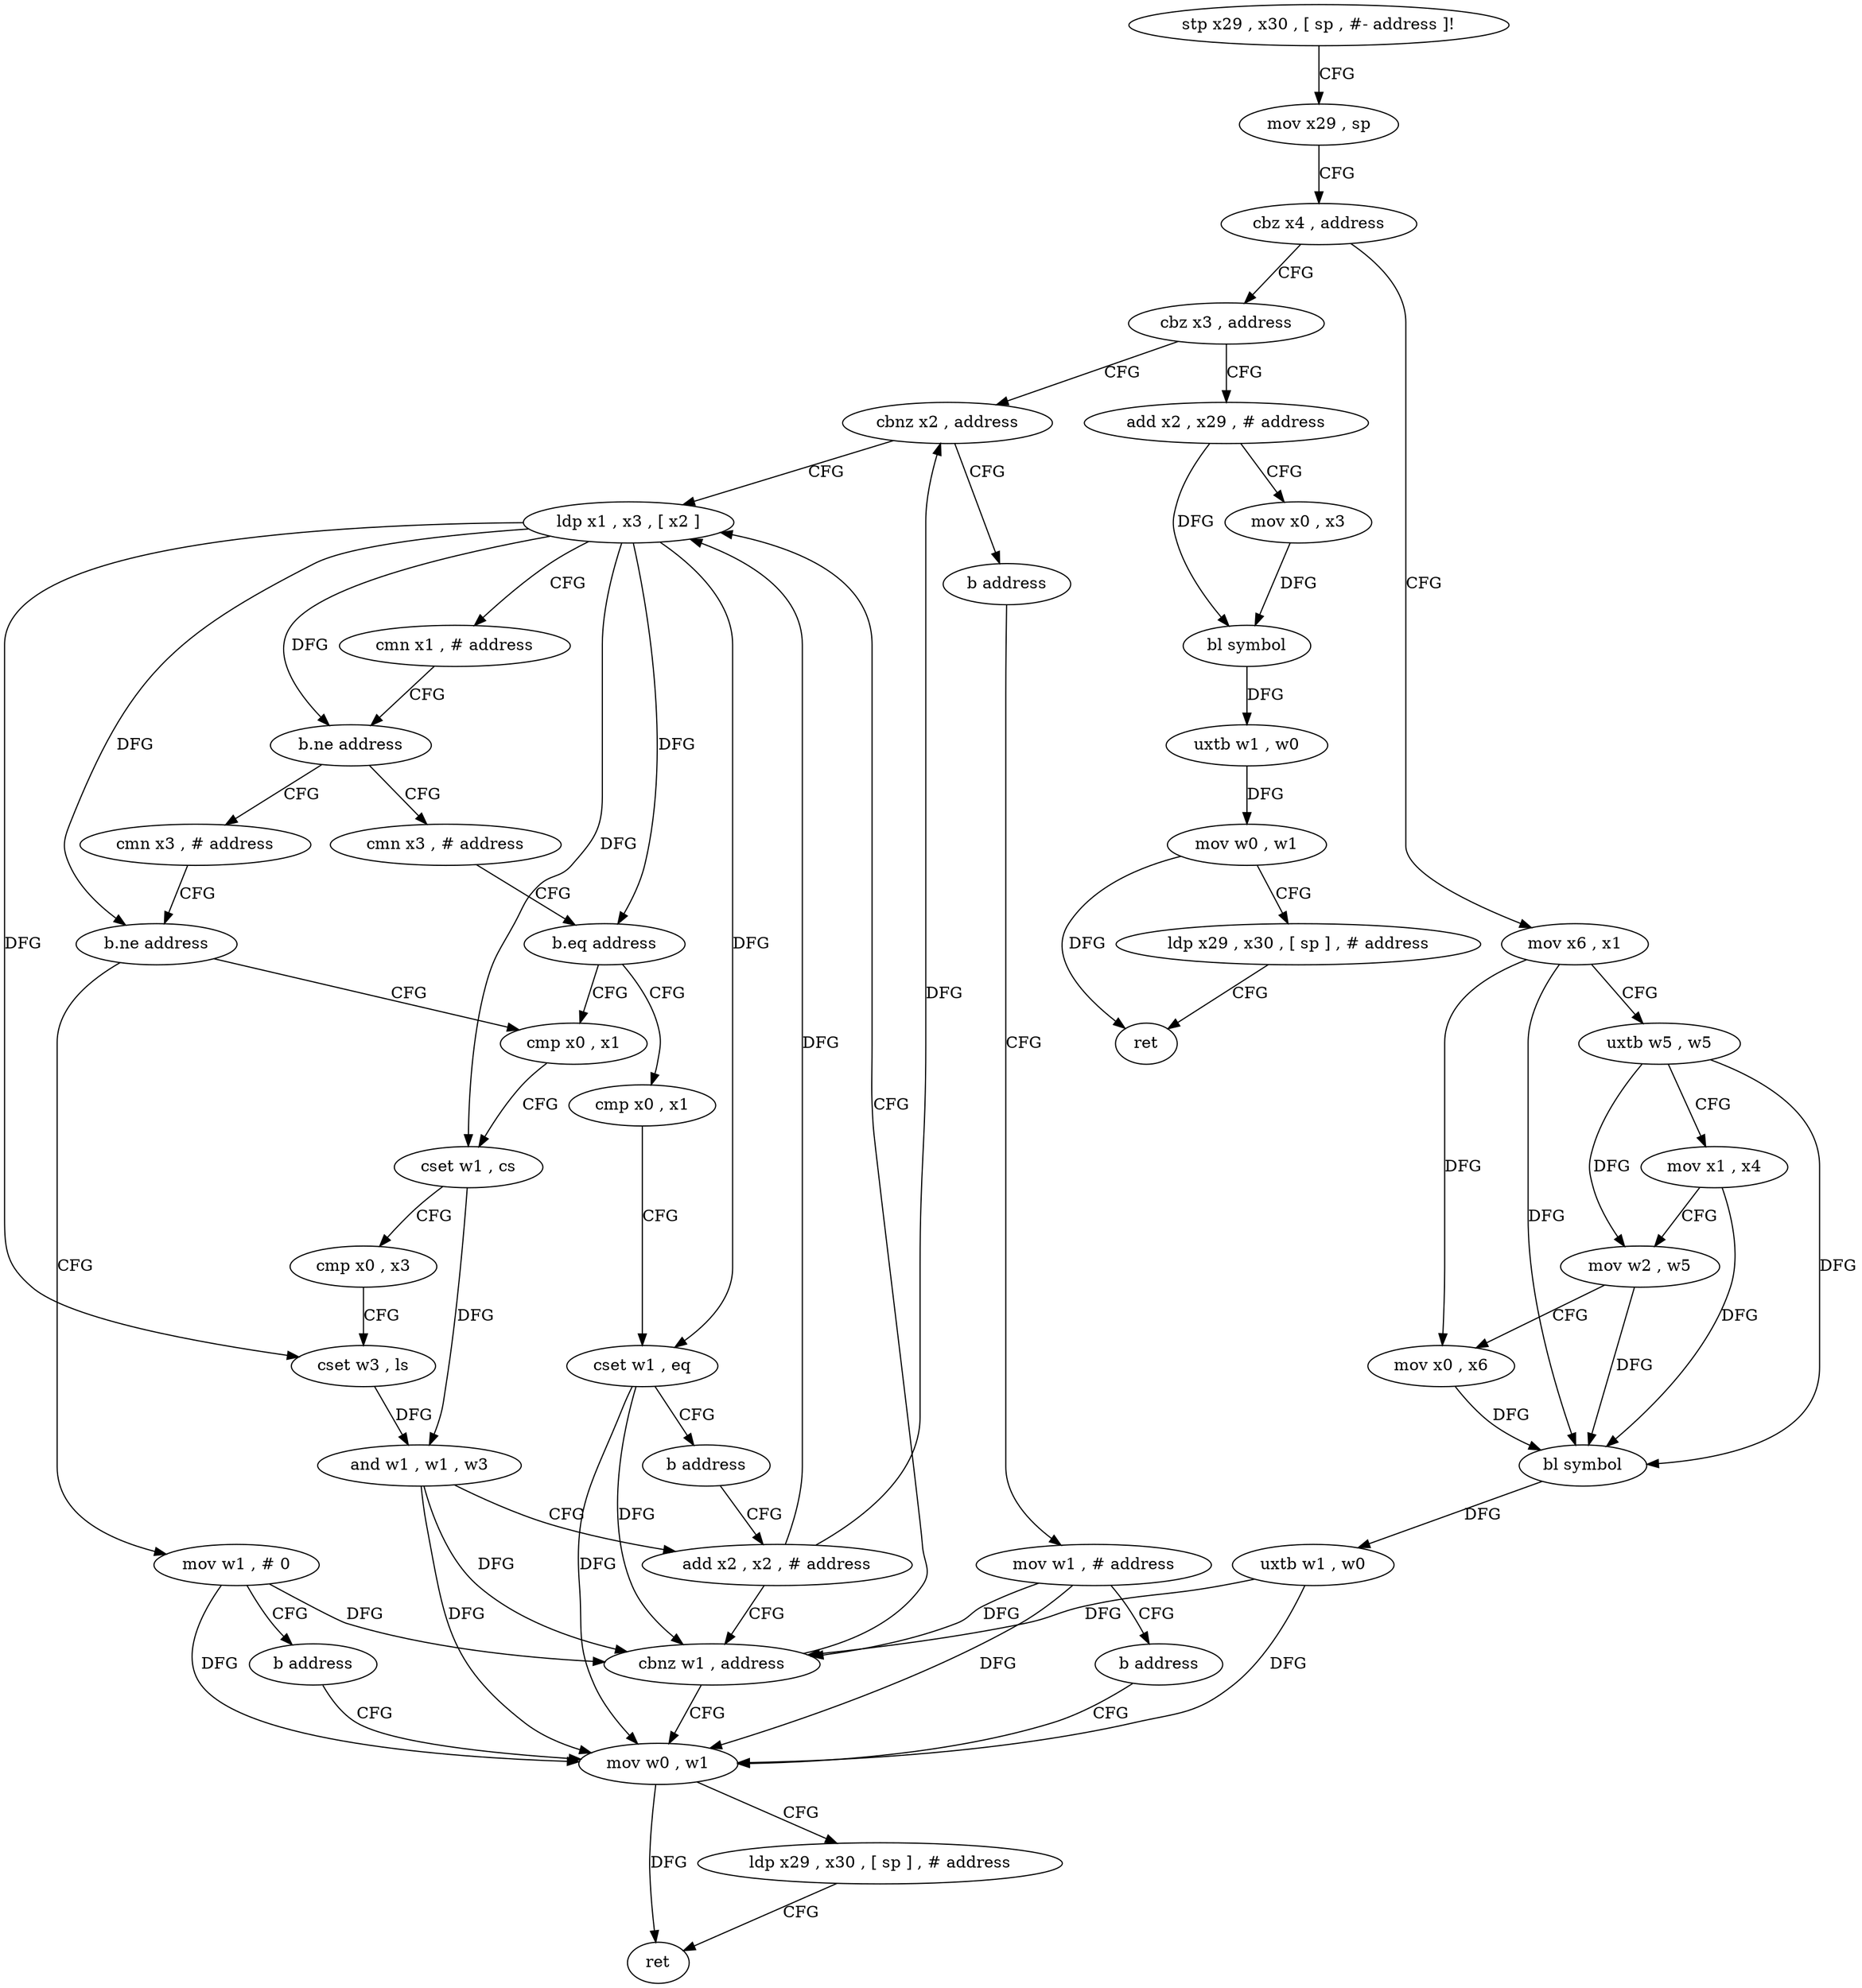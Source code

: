 digraph "func" {
"96344" [label = "stp x29 , x30 , [ sp , #- address ]!" ]
"96348" [label = "mov x29 , sp" ]
"96352" [label = "cbz x4 , address" ]
"96400" [label = "cbz x3 , address" ]
"96356" [label = "mov x6 , x1" ]
"96432" [label = "cbnz x2 , address" ]
"96404" [label = "add x2 , x29 , # address" ]
"96360" [label = "uxtb w5 , w5" ]
"96364" [label = "mov x1 , x4" ]
"96368" [label = "mov w2 , w5" ]
"96372" [label = "mov x0 , x6" ]
"96376" [label = "bl symbol" ]
"96380" [label = "uxtb w1 , w0" ]
"96384" [label = "mov w0 , w1" ]
"96476" [label = "ldp x1 , x3 , [ x2 ]" ]
"96436" [label = "b address" ]
"96408" [label = "mov x0 , x3" ]
"96412" [label = "bl symbol" ]
"96416" [label = "uxtb w1 , w0" ]
"96420" [label = "mov w0 , w1" ]
"96424" [label = "ldp x29 , x30 , [ sp ] , # address" ]
"96428" [label = "ret" ]
"96480" [label = "cmn x1 , # address" ]
"96484" [label = "b.ne address" ]
"96440" [label = "cmn x3 , # address" ]
"96488" [label = "cmn x3 , # address" ]
"96516" [label = "mov w1 , # address" ]
"96444" [label = "b.eq address" ]
"96504" [label = "cmp x0 , x1" ]
"96448" [label = "cmp x0 , x1" ]
"96492" [label = "b.ne address" ]
"96496" [label = "mov w1 , # 0" ]
"96520" [label = "b address" ]
"96508" [label = "cset w1 , eq" ]
"96512" [label = "b address" ]
"96468" [label = "add x2 , x2 , # address" ]
"96452" [label = "cset w1 , cs" ]
"96456" [label = "cmp x0 , x3" ]
"96460" [label = "cset w3 , ls" ]
"96464" [label = "and w1 , w1 , w3" ]
"96500" [label = "b address" ]
"96388" [label = "ldp x29 , x30 , [ sp ] , # address" ]
"96392" [label = "ret" ]
"96472" [label = "cbnz w1 , address" ]
"96344" -> "96348" [ label = "CFG" ]
"96348" -> "96352" [ label = "CFG" ]
"96352" -> "96400" [ label = "CFG" ]
"96352" -> "96356" [ label = "CFG" ]
"96400" -> "96432" [ label = "CFG" ]
"96400" -> "96404" [ label = "CFG" ]
"96356" -> "96360" [ label = "CFG" ]
"96356" -> "96372" [ label = "DFG" ]
"96356" -> "96376" [ label = "DFG" ]
"96432" -> "96476" [ label = "CFG" ]
"96432" -> "96436" [ label = "CFG" ]
"96404" -> "96408" [ label = "CFG" ]
"96404" -> "96412" [ label = "DFG" ]
"96360" -> "96364" [ label = "CFG" ]
"96360" -> "96368" [ label = "DFG" ]
"96360" -> "96376" [ label = "DFG" ]
"96364" -> "96368" [ label = "CFG" ]
"96364" -> "96376" [ label = "DFG" ]
"96368" -> "96372" [ label = "CFG" ]
"96368" -> "96376" [ label = "DFG" ]
"96372" -> "96376" [ label = "DFG" ]
"96376" -> "96380" [ label = "DFG" ]
"96380" -> "96384" [ label = "DFG" ]
"96380" -> "96472" [ label = "DFG" ]
"96384" -> "96388" [ label = "CFG" ]
"96384" -> "96392" [ label = "DFG" ]
"96476" -> "96480" [ label = "CFG" ]
"96476" -> "96484" [ label = "DFG" ]
"96476" -> "96508" [ label = "DFG" ]
"96476" -> "96452" [ label = "DFG" ]
"96476" -> "96444" [ label = "DFG" ]
"96476" -> "96492" [ label = "DFG" ]
"96476" -> "96460" [ label = "DFG" ]
"96436" -> "96516" [ label = "CFG" ]
"96408" -> "96412" [ label = "DFG" ]
"96412" -> "96416" [ label = "DFG" ]
"96416" -> "96420" [ label = "DFG" ]
"96420" -> "96424" [ label = "CFG" ]
"96420" -> "96428" [ label = "DFG" ]
"96424" -> "96428" [ label = "CFG" ]
"96480" -> "96484" [ label = "CFG" ]
"96484" -> "96440" [ label = "CFG" ]
"96484" -> "96488" [ label = "CFG" ]
"96440" -> "96444" [ label = "CFG" ]
"96488" -> "96492" [ label = "CFG" ]
"96516" -> "96520" [ label = "CFG" ]
"96516" -> "96384" [ label = "DFG" ]
"96516" -> "96472" [ label = "DFG" ]
"96444" -> "96504" [ label = "CFG" ]
"96444" -> "96448" [ label = "CFG" ]
"96504" -> "96508" [ label = "CFG" ]
"96448" -> "96452" [ label = "CFG" ]
"96492" -> "96448" [ label = "CFG" ]
"96492" -> "96496" [ label = "CFG" ]
"96496" -> "96500" [ label = "CFG" ]
"96496" -> "96384" [ label = "DFG" ]
"96496" -> "96472" [ label = "DFG" ]
"96520" -> "96384" [ label = "CFG" ]
"96508" -> "96512" [ label = "CFG" ]
"96508" -> "96384" [ label = "DFG" ]
"96508" -> "96472" [ label = "DFG" ]
"96512" -> "96468" [ label = "CFG" ]
"96468" -> "96472" [ label = "CFG" ]
"96468" -> "96432" [ label = "DFG" ]
"96468" -> "96476" [ label = "DFG" ]
"96452" -> "96456" [ label = "CFG" ]
"96452" -> "96464" [ label = "DFG" ]
"96456" -> "96460" [ label = "CFG" ]
"96460" -> "96464" [ label = "DFG" ]
"96464" -> "96468" [ label = "CFG" ]
"96464" -> "96384" [ label = "DFG" ]
"96464" -> "96472" [ label = "DFG" ]
"96500" -> "96384" [ label = "CFG" ]
"96388" -> "96392" [ label = "CFG" ]
"96472" -> "96384" [ label = "CFG" ]
"96472" -> "96476" [ label = "CFG" ]
}
